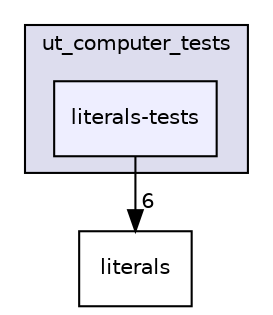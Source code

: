 digraph "/Users/raphael/Documents/Etudes_Informatique/GitHub/Projet_LO21/ut-computer/UTComputer/ut_computer_tests/literals-tests" {
  compound=true
  node [ fontsize="10", fontname="Helvetica"];
  edge [ labelfontsize="10", labelfontname="Helvetica"];
  subgraph clusterdir_be0a10119af180d52e817a8f05dc15d6 {
    graph [ bgcolor="#ddddee", pencolor="black", label="ut_computer_tests" fontname="Helvetica", fontsize="10", URL="dir_be0a10119af180d52e817a8f05dc15d6.html"]
  dir_52d2e753e7bfa8f0ef721fe3a1e5d5c3 [shape=box, label="literals-tests", style="filled", fillcolor="#eeeeff", pencolor="black", URL="dir_52d2e753e7bfa8f0ef721fe3a1e5d5c3.html"];
  }
  dir_361df549749f8fb1bceea741f91fc781 [shape=box label="literals" URL="dir_361df549749f8fb1bceea741f91fc781.html"];
  dir_52d2e753e7bfa8f0ef721fe3a1e5d5c3->dir_361df549749f8fb1bceea741f91fc781 [headlabel="6", labeldistance=1.5 headhref="dir_000015_000004.html"];
}
